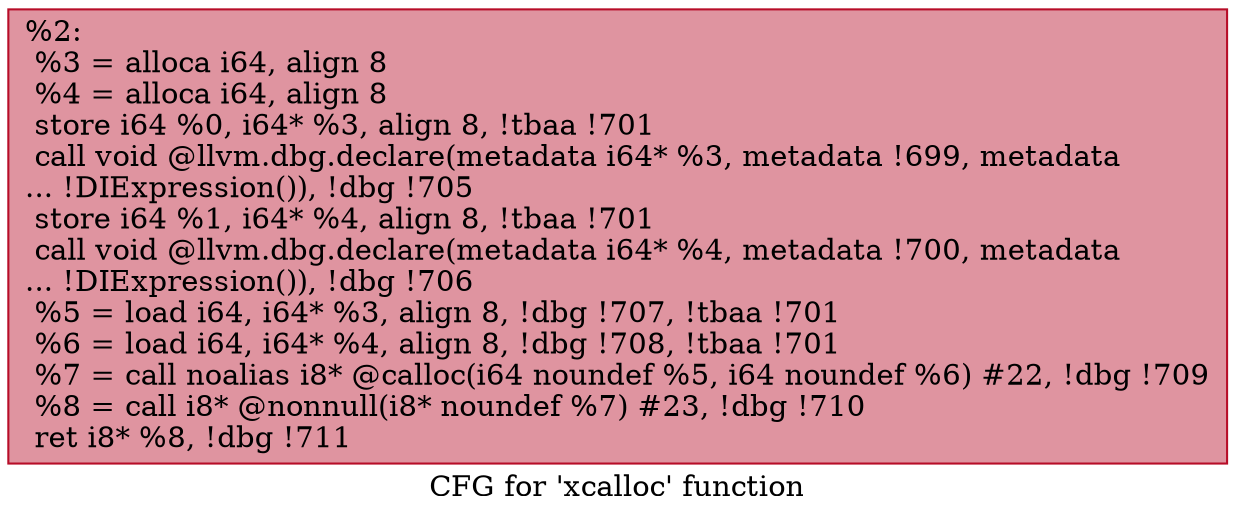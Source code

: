 digraph "CFG for 'xcalloc' function" {
	label="CFG for 'xcalloc' function";

	Node0x1992ea0 [shape=record,color="#b70d28ff", style=filled, fillcolor="#b70d2870",label="{%2:\l  %3 = alloca i64, align 8\l  %4 = alloca i64, align 8\l  store i64 %0, i64* %3, align 8, !tbaa !701\l  call void @llvm.dbg.declare(metadata i64* %3, metadata !699, metadata\l... !DIExpression()), !dbg !705\l  store i64 %1, i64* %4, align 8, !tbaa !701\l  call void @llvm.dbg.declare(metadata i64* %4, metadata !700, metadata\l... !DIExpression()), !dbg !706\l  %5 = load i64, i64* %3, align 8, !dbg !707, !tbaa !701\l  %6 = load i64, i64* %4, align 8, !dbg !708, !tbaa !701\l  %7 = call noalias i8* @calloc(i64 noundef %5, i64 noundef %6) #22, !dbg !709\l  %8 = call i8* @nonnull(i8* noundef %7) #23, !dbg !710\l  ret i8* %8, !dbg !711\l}"];
}
